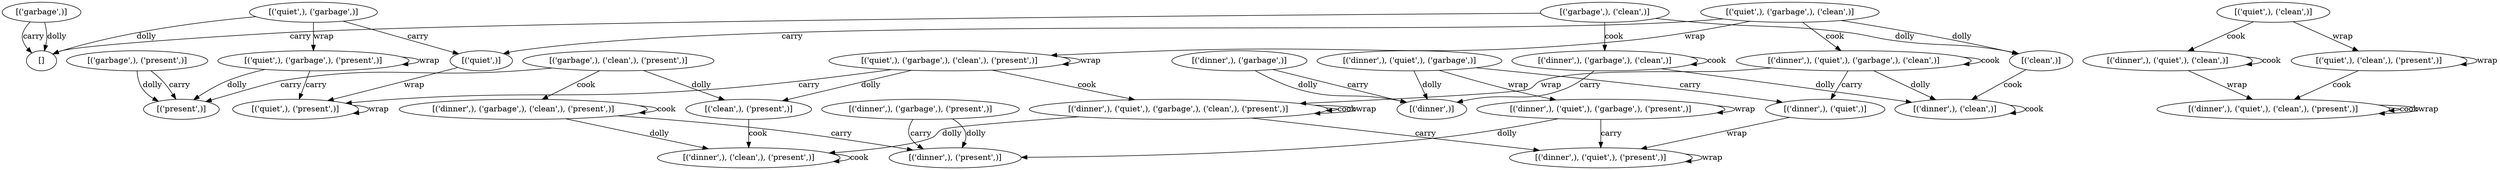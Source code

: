 digraph "" {
	"[]"	 [key="[]"];
	"[('dinner',)]"	 [key="[('dinner',)]"];
	"[('quiet',)]"	 [key="[('quiet',)]"];
	"[('quiet',), ('present',)]"	 [key="[('quiet',), ('present',)]"];
	"[('quiet',)]" -> "[('quiet',), ('present',)]"	 [label=wrap];
	"[('garbage',)]"	 [key="[('garbage',)]"];
	"[('garbage',)]" -> "[]"	 [label=dolly];
	"[('garbage',)]" -> "[]"	 [label=carry];
	"[('clean',)]"	 [key="[('clean',)]"];
	"[('dinner',), ('clean',)]"	 [key="[('dinner',), ('clean',)]"];
	"[('clean',)]" -> "[('dinner',), ('clean',)]"	 [label=cook];
	"[('present',)]"	 [key="[('present',)]"];
	"[('dinner',), ('quiet',)]"	 [key="[('dinner',), ('quiet',)]"];
	"[('dinner',), ('quiet',), ('present',)]"	 [key="[('dinner',), ('quiet',), ('present',)]"];
	"[('dinner',), ('quiet',)]" -> "[('dinner',), ('quiet',), ('present',)]"	 [label=wrap];
	"[('dinner',), ('garbage',)]"	 [key="[('dinner',), ('garbage',)]"];
	"[('dinner',), ('garbage',)]" -> "[('dinner',)]"	 [label=dolly];
	"[('dinner',), ('garbage',)]" -> "[('dinner',)]"	 [label=carry];
	"[('dinner',), ('clean',)]" -> "[('dinner',), ('clean',)]"	 [label=cook];
	"[('dinner',), ('present',)]"	 [key="[('dinner',), ('present',)]"];
	"[('quiet',), ('garbage',)]"	 [key="[('quiet',), ('garbage',)]"];
	"[('quiet',), ('garbage',)]" -> "[]"	 [label=dolly];
	"[('quiet',), ('garbage',)]" -> "[('quiet',)]"	 [label=carry];
	"[('quiet',), ('garbage',), ('present',)]"	 [key="[('quiet',), ('garbage',), ('present',)]"];
	"[('quiet',), ('garbage',)]" -> "[('quiet',), ('garbage',), ('present',)]"	 [label=wrap];
	"[('quiet',), ('clean',)]"	 [key="[('quiet',), ('clean',)]"];
	"[('dinner',), ('quiet',), ('clean',)]"	 [key="[('dinner',), ('quiet',), ('clean',)]"];
	"[('quiet',), ('clean',)]" -> "[('dinner',), ('quiet',), ('clean',)]"	 [label=cook];
	"[('quiet',), ('clean',), ('present',)]"	 [key="[('quiet',), ('clean',), ('present',)]"];
	"[('quiet',), ('clean',)]" -> "[('quiet',), ('clean',), ('present',)]"	 [label=wrap];
	"[('quiet',), ('present',)]" -> "[('quiet',), ('present',)]"	 [label=wrap];
	"[('garbage',), ('clean',)]"	 [key="[('garbage',), ('clean',)]"];
	"[('garbage',), ('clean',)]" -> "[]"	 [label=carry];
	"[('garbage',), ('clean',)]" -> "[('clean',)]"	 [label=dolly];
	"[('dinner',), ('garbage',), ('clean',)]"	 [key="[('dinner',), ('garbage',), ('clean',)]"];
	"[('garbage',), ('clean',)]" -> "[('dinner',), ('garbage',), ('clean',)]"	 [label=cook];
	"[('garbage',), ('present',)]"	 [key="[('garbage',), ('present',)]"];
	"[('garbage',), ('present',)]" -> "[('present',)]"	 [label=dolly];
	"[('garbage',), ('present',)]" -> "[('present',)]"	 [label=carry];
	"[('clean',), ('present',)]"	 [key="[('clean',), ('present',)]"];
	"[('dinner',), ('clean',), ('present',)]"	 [key="[('dinner',), ('clean',), ('present',)]"];
	"[('clean',), ('present',)]" -> "[('dinner',), ('clean',), ('present',)]"	 [label=cook];
	"[('dinner',), ('quiet',), ('garbage',)]"	 [key="[('dinner',), ('quiet',), ('garbage',)]"];
	"[('dinner',), ('quiet',), ('garbage',)]" -> "[('dinner',)]"	 [label=dolly];
	"[('dinner',), ('quiet',), ('garbage',)]" -> "[('dinner',), ('quiet',)]"	 [label=carry];
	"[('dinner',), ('quiet',), ('garbage',), ('present',)]"	 [key="[('dinner',), ('quiet',), ('garbage',), ('present',)]"];
	"[('dinner',), ('quiet',), ('garbage',)]" -> "[('dinner',), ('quiet',), ('garbage',), ('present',)]"	 [label=wrap];
	"[('dinner',), ('quiet',), ('clean',)]" -> "[('dinner',), ('quiet',), ('clean',)]"	 [label=cook];
	"[('dinner',), ('quiet',), ('clean',), ('present',)]"	 [key="[('dinner',), ('quiet',), ('clean',), ('present',)]"];
	"[('dinner',), ('quiet',), ('clean',)]" -> "[('dinner',), ('quiet',), ('clean',), ('present',)]"	 [label=wrap];
	"[('dinner',), ('quiet',), ('present',)]" -> "[('dinner',), ('quiet',), ('present',)]"	 [label=wrap];
	"[('dinner',), ('garbage',), ('clean',)]" -> "[('dinner',)]"	 [label=carry];
	"[('dinner',), ('garbage',), ('clean',)]" -> "[('dinner',), ('clean',)]"	 [label=dolly];
	"[('dinner',), ('garbage',), ('clean',)]" -> "[('dinner',), ('garbage',), ('clean',)]"	 [label=cook];
	"[('dinner',), ('garbage',), ('present',)]"	 [key="[('dinner',), ('garbage',), ('present',)]"];
	"[('dinner',), ('garbage',), ('present',)]" -> "[('dinner',), ('present',)]"	 [label=dolly];
	"[('dinner',), ('garbage',), ('present',)]" -> "[('dinner',), ('present',)]"	 [label=carry];
	"[('dinner',), ('clean',), ('present',)]" -> "[('dinner',), ('clean',), ('present',)]"	 [label=cook];
	"[('quiet',), ('garbage',), ('clean',)]"	 [key="[('quiet',), ('garbage',), ('clean',)]"];
	"[('quiet',), ('garbage',), ('clean',)]" -> "[('quiet',)]"	 [label=carry];
	"[('quiet',), ('garbage',), ('clean',)]" -> "[('clean',)]"	 [label=dolly];
	"[('dinner',), ('quiet',), ('garbage',), ('clean',)]"	 [key="[('dinner',), ('quiet',), ('garbage',), ('clean',)]"];
	"[('quiet',), ('garbage',), ('clean',)]" -> "[('dinner',), ('quiet',), ('garbage',), ('clean',)]"	 [label=cook];
	"[('quiet',), ('garbage',), ('clean',), ('present',)]"	 [key="[('quiet',), ('garbage',), ('clean',), ('present',)]"];
	"[('quiet',), ('garbage',), ('clean',)]" -> "[('quiet',), ('garbage',), ('clean',), ('present',)]"	 [label=wrap];
	"[('quiet',), ('garbage',), ('present',)]" -> "[('present',)]"	 [label=dolly];
	"[('quiet',), ('garbage',), ('present',)]" -> "[('quiet',), ('present',)]"	 [label=carry];
	"[('quiet',), ('garbage',), ('present',)]" -> "[('quiet',), ('garbage',), ('present',)]"	 [label=wrap];
	"[('quiet',), ('clean',), ('present',)]" -> "[('quiet',), ('clean',), ('present',)]"	 [label=wrap];
	"[('quiet',), ('clean',), ('present',)]" -> "[('dinner',), ('quiet',), ('clean',), ('present',)]"	 [label=cook];
	"[('garbage',), ('clean',), ('present',)]"	 [key="[('garbage',), ('clean',), ('present',)]"];
	"[('garbage',), ('clean',), ('present',)]" -> "[('present',)]"	 [label=carry];
	"[('garbage',), ('clean',), ('present',)]" -> "[('clean',), ('present',)]"	 [label=dolly];
	"[('dinner',), ('garbage',), ('clean',), ('present',)]"	 [key="[('dinner',), ('garbage',), ('clean',), ('present',)]"];
	"[('garbage',), ('clean',), ('present',)]" -> "[('dinner',), ('garbage',), ('clean',), ('present',)]"	 [label=cook];
	"[('dinner',), ('quiet',), ('garbage',), ('clean',)]" -> "[('dinner',), ('quiet',)]"	 [label=carry];
	"[('dinner',), ('quiet',), ('garbage',), ('clean',)]" -> "[('dinner',), ('clean',)]"	 [label=dolly];
	"[('dinner',), ('quiet',), ('garbage',), ('clean',)]" -> "[('dinner',), ('quiet',), ('garbage',), ('clean',)]"	 [label=cook];
	"[('dinner',), ('quiet',), ('garbage',), ('clean',), ('present',)]"	 [key="[('dinner',), ('quiet',), ('garbage',), ('clean',), ('present',)]"];
	"[('dinner',), ('quiet',), ('garbage',), ('clean',)]" -> "[('dinner',), ('quiet',), ('garbage',), ('clean',), ('present',)]"	 [label=wrap];
	"[('dinner',), ('quiet',), ('garbage',), ('present',)]" -> "[('dinner',), ('present',)]"	 [label=dolly];
	"[('dinner',), ('quiet',), ('garbage',), ('present',)]" -> "[('dinner',), ('quiet',), ('present',)]"	 [label=carry];
	"[('dinner',), ('quiet',), ('garbage',), ('present',)]" -> "[('dinner',), ('quiet',), ('garbage',), ('present',)]"	 [label=wrap];
	"[('dinner',), ('quiet',), ('clean',), ('present',)]" -> "[('dinner',), ('quiet',), ('clean',), ('present',)]"	 [label=cook];
	"[('dinner',), ('quiet',), ('clean',), ('present',)]" -> "[('dinner',), ('quiet',), ('clean',), ('present',)]"	 [label=wrap];
	"[('dinner',), ('garbage',), ('clean',), ('present',)]" -> "[('dinner',), ('present',)]"	 [label=carry];
	"[('dinner',), ('garbage',), ('clean',), ('present',)]" -> "[('dinner',), ('clean',), ('present',)]"	 [label=dolly];
	"[('dinner',), ('garbage',), ('clean',), ('present',)]" -> "[('dinner',), ('garbage',), ('clean',), ('present',)]"	 [label=cook];
	"[('quiet',), ('garbage',), ('clean',), ('present',)]" -> "[('quiet',), ('present',)]"	 [label=carry];
	"[('quiet',), ('garbage',), ('clean',), ('present',)]" -> "[('clean',), ('present',)]"	 [label=dolly];
	"[('quiet',), ('garbage',), ('clean',), ('present',)]" -> "[('quiet',), ('garbage',), ('clean',), ('present',)]"	 [label=wrap];
	"[('quiet',), ('garbage',), ('clean',), ('present',)]" -> "[('dinner',), ('quiet',), ('garbage',), ('clean',), ('present',)]"	 [label=cook];
	"[('dinner',), ('quiet',), ('garbage',), ('clean',), ('present',)]" -> "[('dinner',), ('quiet',), ('present',)]"	 [label=carry];
	"[('dinner',), ('quiet',), ('garbage',), ('clean',), ('present',)]" -> "[('dinner',), ('clean',), ('present',)]"	 [label=dolly];
	"[('dinner',), ('quiet',), ('garbage',), ('clean',), ('present',)]" -> "[('dinner',), ('quiet',), ('garbage',), ('clean',), ('present',)]"	 [label=cook];
	"[('dinner',), ('quiet',), ('garbage',), ('clean',), ('present',)]" -> "[('dinner',), ('quiet',), ('garbage',), ('clean',), ('present',)]"	 [label=wrap];
}
